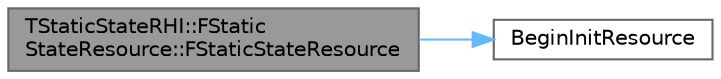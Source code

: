 digraph "TStaticStateRHI::FStaticStateResource::FStaticStateResource"
{
 // INTERACTIVE_SVG=YES
 // LATEX_PDF_SIZE
  bgcolor="transparent";
  edge [fontname=Helvetica,fontsize=10,labelfontname=Helvetica,labelfontsize=10];
  node [fontname=Helvetica,fontsize=10,shape=box,height=0.2,width=0.4];
  rankdir="LR";
  Node1 [id="Node000001",label="TStaticStateRHI::FStatic\lStateResource::FStaticStateResource",height=0.2,width=0.4,color="gray40", fillcolor="grey60", style="filled", fontcolor="black",tooltip=" "];
  Node1 -> Node2 [id="edge1_Node000001_Node000002",color="steelblue1",style="solid",tooltip=" "];
  Node2 [id="Node000002",label="BeginInitResource",height=0.2,width=0.4,color="grey40", fillcolor="white", style="filled",URL="$d1/ddb/RenderResource_8h.html#ab7411f80ed4569fe0021f53a25ef5da0",tooltip="Sends a message to the rendering thread to initialize a resource."];
}
